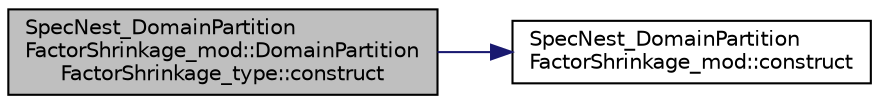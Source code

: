 digraph "SpecNest_DomainPartitionFactorShrinkage_mod::DomainPartitionFactorShrinkage_type::construct"
{
 // LATEX_PDF_SIZE
  edge [fontname="Helvetica",fontsize="10",labelfontname="Helvetica",labelfontsize="10"];
  node [fontname="Helvetica",fontsize="10",shape=record];
  rankdir="LR";
  Node1 [label="SpecNest_DomainPartition\lFactorShrinkage_mod::DomainPartition\lFactorShrinkage_type::construct",height=0.2,width=0.4,color="black", fillcolor="grey75", style="filled", fontcolor="black",tooltip=" "];
  Node1 -> Node2 [color="midnightblue",fontsize="10",style="solid",fontname="Helvetica"];
  Node2 [label="SpecNest_DomainPartition\lFactorShrinkage_mod::construct",height=0.2,width=0.4,color="black", fillcolor="white", style="filled",URL="$namespaceSpecNest__DomainPartitionFactorShrinkage__mod.html#ab9c0a767a9dab564aed0f11990aa6070",tooltip=" "];
}
